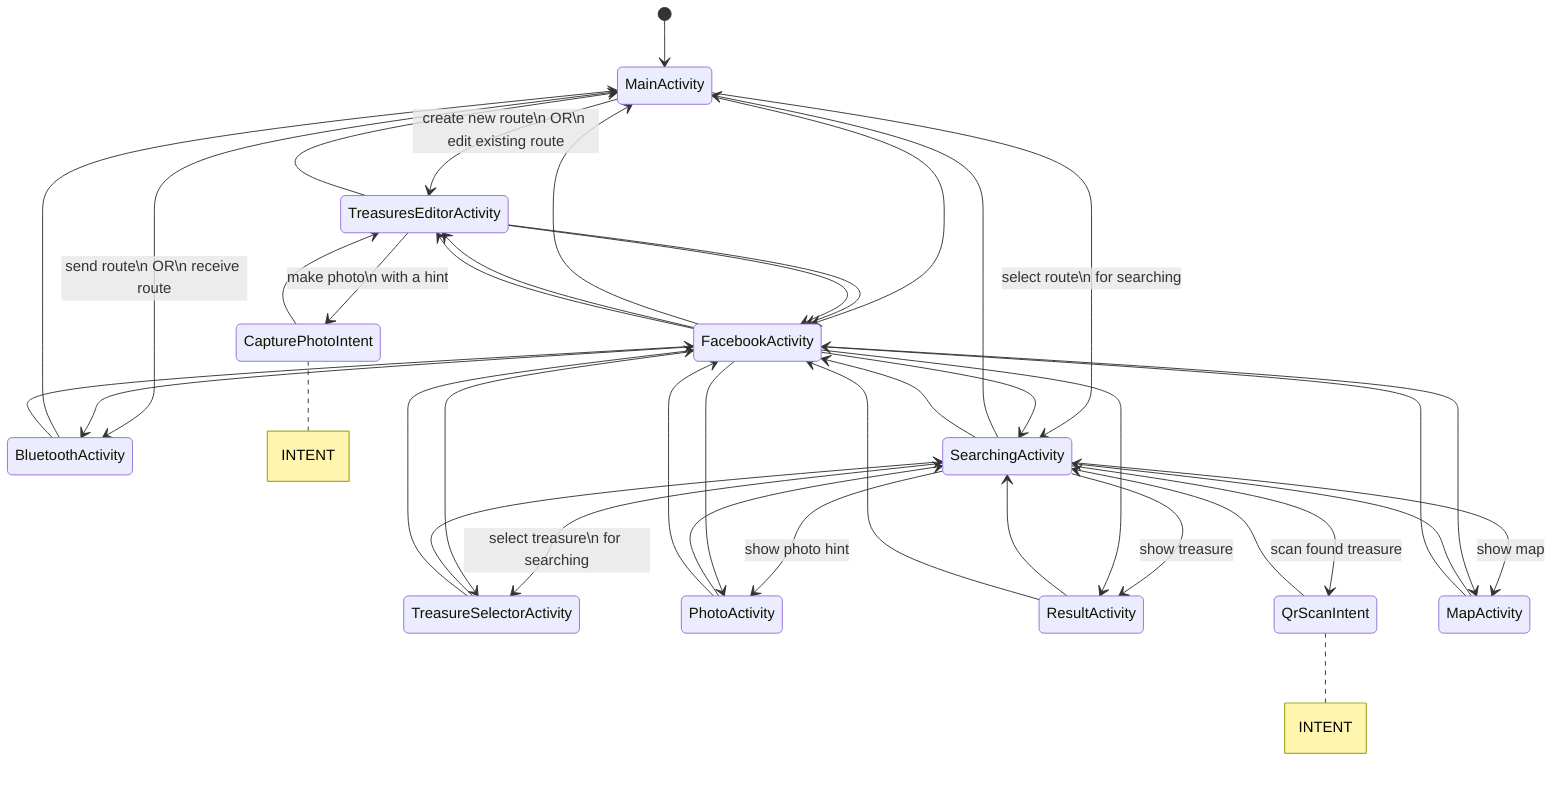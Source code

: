 stateDiagram-v2
    [*] --> MainActivity
    MainActivity --> TreasuresEditorActivity : create new route\n OR\n edit existing route
    TreasuresEditorActivity --> MainActivity
    MainActivity --> BluetoothActivity : send route\n OR\n receive route
    BluetoothActivity --> MainActivity
    MainActivity --> SearchingActivity : select route\n for searching
    SearchingActivity --> MainActivity
    SearchingActivity --> TreasureSelectorActivity : select treasure\n for searching
    TreasureSelectorActivity --> SearchingActivity
    SearchingActivity --> PhotoActivity : show photo hint
    PhotoActivity --> SearchingActivity
    SearchingActivity --> ResultActivity : show treasure
    ResultActivity --> SearchingActivity
    SearchingActivity --> QrScanIntent : scan found treasure
    QrScanIntent --> SearchingActivity
    TreasuresEditorActivity --> CapturePhotoIntent : make photo\n with a hint
    CapturePhotoIntent --> TreasuresEditorActivity
    SearchingActivity --> MapActivity : show map
    MapActivity --> SearchingActivity

    MainActivity --> FacebookActivity
    FacebookActivity --> MainActivity
    TreasuresEditorActivity --> FacebookActivity
    FacebookActivity --> TreasuresEditorActivity
    BluetoothActivity --> FacebookActivity
    FacebookActivity --> BluetoothActivity
    SearchingActivity --> FacebookActivity
    FacebookActivity --> SearchingActivity
    TreasureSelectorActivity --> FacebookActivity
    FacebookActivity --> TreasureSelectorActivity
    PhotoActivity --> FacebookActivity
    FacebookActivity --> PhotoActivity
    ResultActivity --> FacebookActivity
    FacebookActivity --> ResultActivity
    TreasuresEditorActivity --> FacebookActivity
    FacebookActivity --> TreasuresEditorActivity
    MapActivity --> FacebookActivity
    FacebookActivity --> MapActivity

    note right of QrScanIntent: INTENT
    note right of CapturePhotoIntent: INTENT